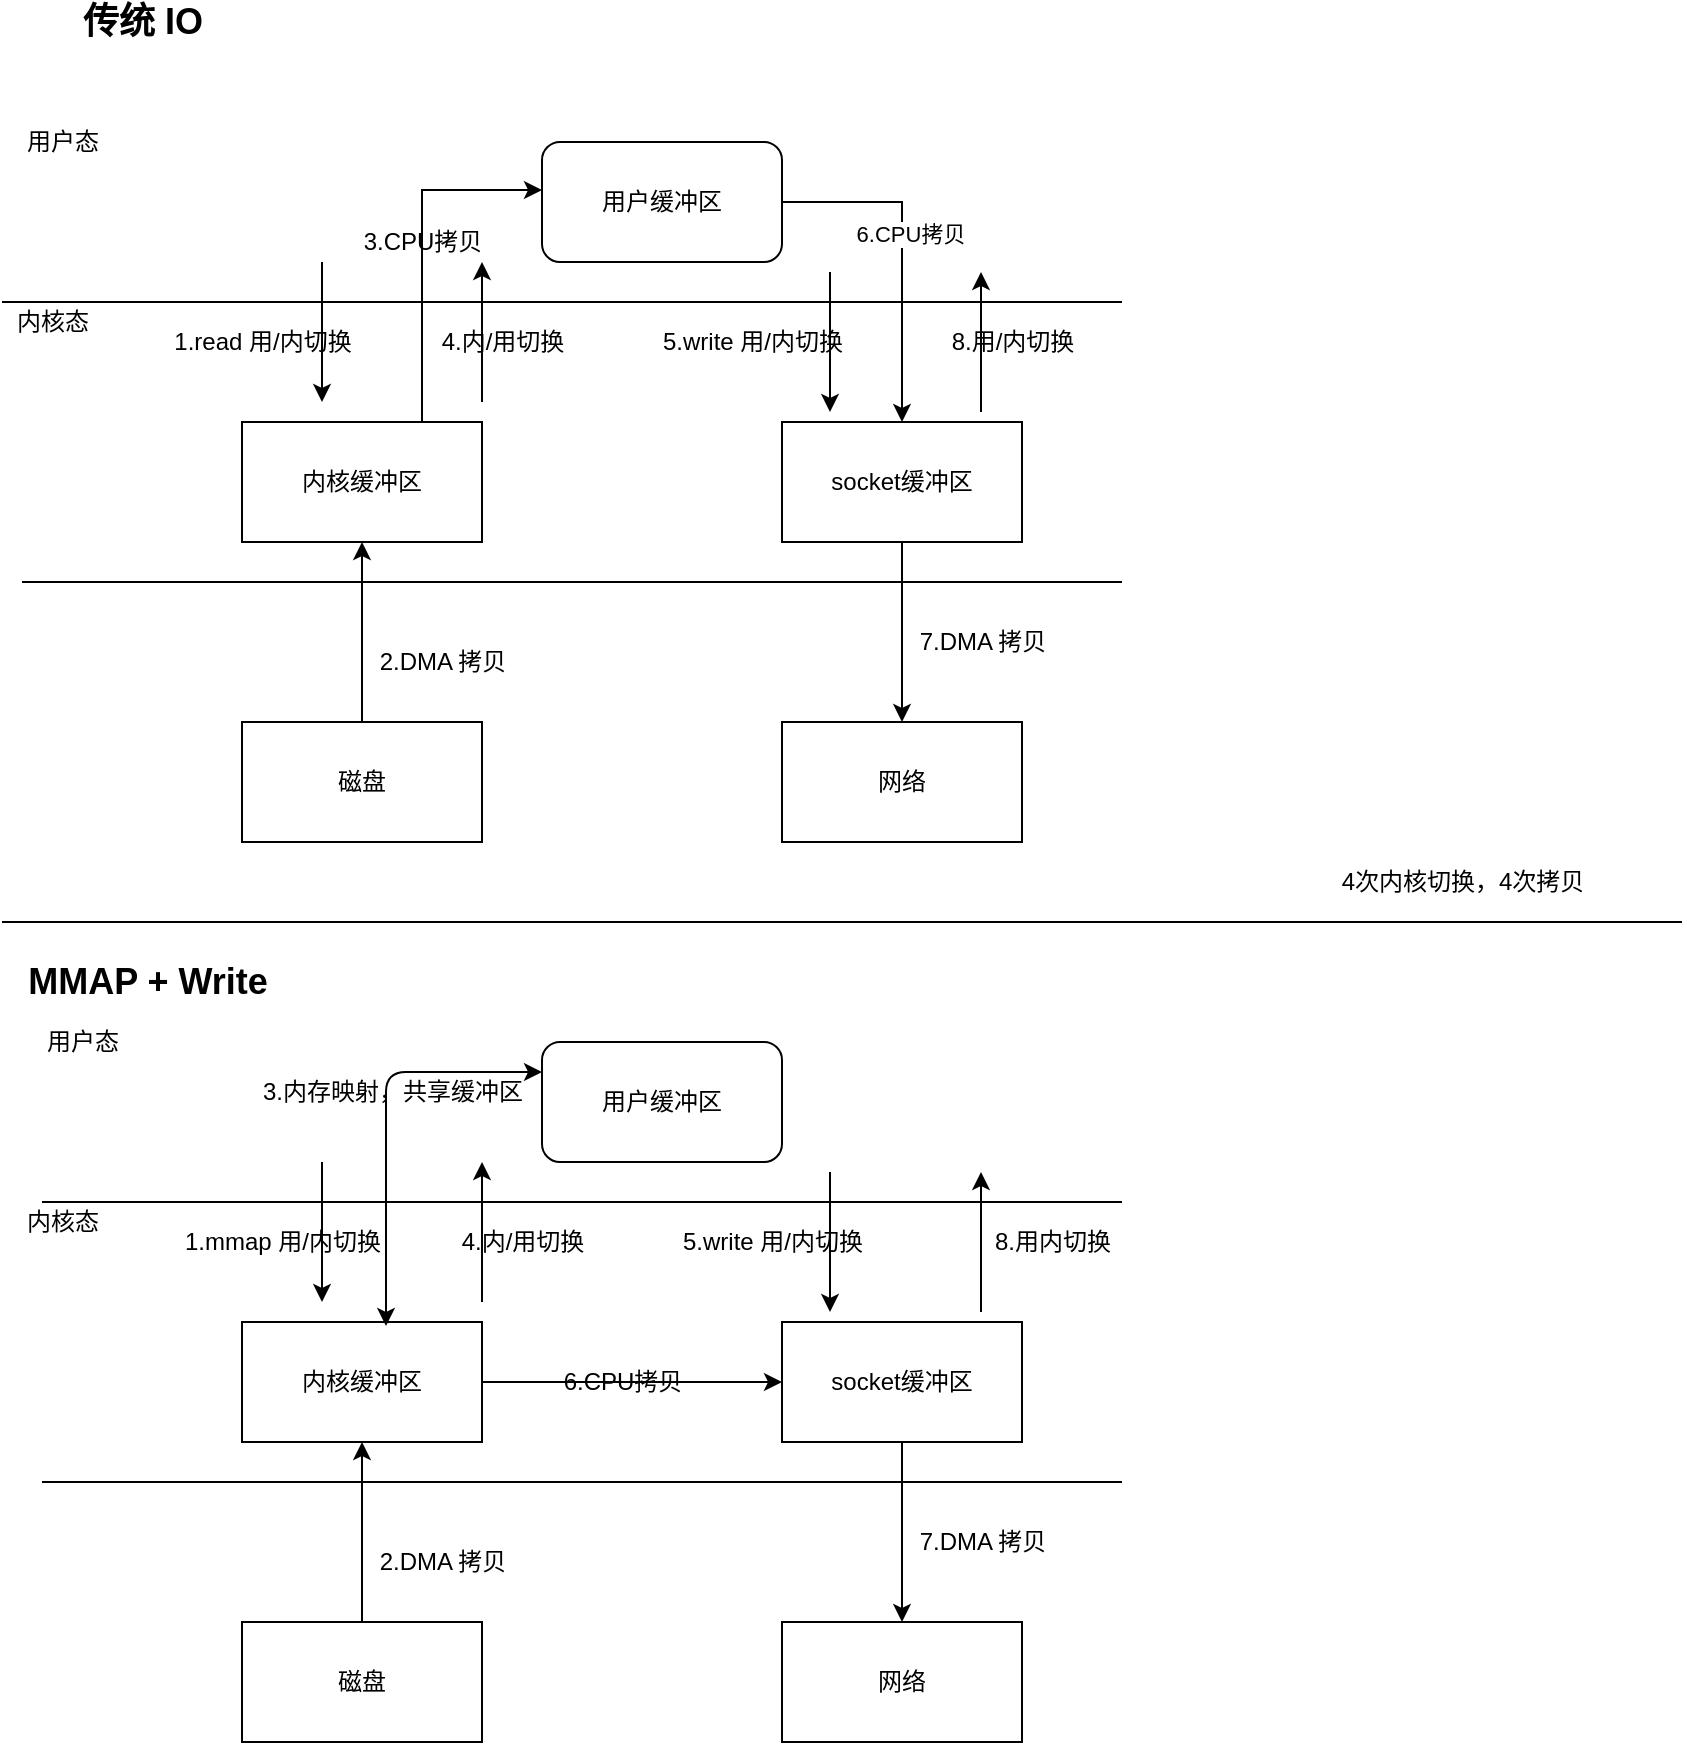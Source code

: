 <mxfile version="14.4.9" type="github">
  <diagram id="V6T-JINNdeztCLieIxA7" name="第 1 页">
    <mxGraphModel dx="1662" dy="762" grid="1" gridSize="10" guides="1" tooltips="1" connect="1" arrows="1" fold="1" page="1" pageScale="1" pageWidth="827" pageHeight="1169" math="0" shadow="0">
      <root>
        <mxCell id="0" />
        <mxCell id="1" parent="0" />
        <mxCell id="2hdoz_TaFL5Y_7VzHWYw-22" style="edgeStyle=orthogonalEdgeStyle;rounded=0;orthogonalLoop=1;jettySize=auto;html=1;exitX=1;exitY=0.5;exitDx=0;exitDy=0;" edge="1" parent="1" source="2hdoz_TaFL5Y_7VzHWYw-1" target="2hdoz_TaFL5Y_7VzHWYw-7">
          <mxGeometry relative="1" as="geometry" />
        </mxCell>
        <mxCell id="2hdoz_TaFL5Y_7VzHWYw-23" value="6.CPU拷贝" style="edgeLabel;html=1;align=center;verticalAlign=middle;resizable=0;points=[];" vertex="1" connectable="0" parent="2hdoz_TaFL5Y_7VzHWYw-22">
          <mxGeometry x="-0.106" y="4" relative="1" as="geometry">
            <mxPoint as="offset" />
          </mxGeometry>
        </mxCell>
        <mxCell id="2hdoz_TaFL5Y_7VzHWYw-1" value="用户缓冲区" style="rounded=1;whiteSpace=wrap;html=1;" vertex="1" parent="1">
          <mxGeometry x="270" y="110" width="120" height="60" as="geometry" />
        </mxCell>
        <mxCell id="2hdoz_TaFL5Y_7VzHWYw-2" value="" style="endArrow=none;html=1;" edge="1" parent="1">
          <mxGeometry width="50" height="50" relative="1" as="geometry">
            <mxPoint y="190" as="sourcePoint" />
            <mxPoint x="560" y="190" as="targetPoint" />
          </mxGeometry>
        </mxCell>
        <mxCell id="2hdoz_TaFL5Y_7VzHWYw-3" value="用户态" style="text;html=1;align=center;verticalAlign=middle;resizable=0;points=[];autosize=1;" vertex="1" parent="1">
          <mxGeometry x="5" y="100" width="50" height="20" as="geometry" />
        </mxCell>
        <mxCell id="2hdoz_TaFL5Y_7VzHWYw-4" value="" style="endArrow=none;html=1;" edge="1" parent="1">
          <mxGeometry width="50" height="50" relative="1" as="geometry">
            <mxPoint x="10" y="330" as="sourcePoint" />
            <mxPoint x="560" y="330" as="targetPoint" />
          </mxGeometry>
        </mxCell>
        <mxCell id="2hdoz_TaFL5Y_7VzHWYw-5" value="内核态" style="text;html=1;align=center;verticalAlign=middle;resizable=0;points=[];autosize=1;" vertex="1" parent="1">
          <mxGeometry y="190" width="50" height="20" as="geometry" />
        </mxCell>
        <mxCell id="2hdoz_TaFL5Y_7VzHWYw-14" style="edgeStyle=orthogonalEdgeStyle;rounded=0;orthogonalLoop=1;jettySize=auto;html=1;exitX=0.75;exitY=0;exitDx=0;exitDy=0;entryX=0;entryY=0.4;entryDx=0;entryDy=0;entryPerimeter=0;" edge="1" parent="1" source="2hdoz_TaFL5Y_7VzHWYw-6" target="2hdoz_TaFL5Y_7VzHWYw-1">
          <mxGeometry relative="1" as="geometry" />
        </mxCell>
        <mxCell id="2hdoz_TaFL5Y_7VzHWYw-6" value="内核缓冲区" style="rounded=0;whiteSpace=wrap;html=1;" vertex="1" parent="1">
          <mxGeometry x="120" y="250" width="120" height="60" as="geometry" />
        </mxCell>
        <mxCell id="2hdoz_TaFL5Y_7VzHWYw-24" style="edgeStyle=orthogonalEdgeStyle;rounded=0;orthogonalLoop=1;jettySize=auto;html=1;exitX=0.5;exitY=1;exitDx=0;exitDy=0;" edge="1" parent="1" source="2hdoz_TaFL5Y_7VzHWYw-7" target="2hdoz_TaFL5Y_7VzHWYw-9">
          <mxGeometry relative="1" as="geometry" />
        </mxCell>
        <mxCell id="2hdoz_TaFL5Y_7VzHWYw-7" value="socket缓冲区" style="rounded=0;whiteSpace=wrap;html=1;" vertex="1" parent="1">
          <mxGeometry x="390" y="250" width="120" height="60" as="geometry" />
        </mxCell>
        <mxCell id="2hdoz_TaFL5Y_7VzHWYw-12" style="edgeStyle=orthogonalEdgeStyle;rounded=0;orthogonalLoop=1;jettySize=auto;html=1;exitX=0.5;exitY=0;exitDx=0;exitDy=0;entryX=0.5;entryY=1;entryDx=0;entryDy=0;" edge="1" parent="1" source="2hdoz_TaFL5Y_7VzHWYw-8" target="2hdoz_TaFL5Y_7VzHWYw-6">
          <mxGeometry relative="1" as="geometry" />
        </mxCell>
        <mxCell id="2hdoz_TaFL5Y_7VzHWYw-8" value="磁盘" style="rounded=0;whiteSpace=wrap;html=1;" vertex="1" parent="1">
          <mxGeometry x="120" y="400" width="120" height="60" as="geometry" />
        </mxCell>
        <mxCell id="2hdoz_TaFL5Y_7VzHWYw-9" value="网络" style="rounded=0;whiteSpace=wrap;html=1;" vertex="1" parent="1">
          <mxGeometry x="390" y="400" width="120" height="60" as="geometry" />
        </mxCell>
        <mxCell id="2hdoz_TaFL5Y_7VzHWYw-10" value="" style="endArrow=classic;html=1;" edge="1" parent="1">
          <mxGeometry width="50" height="50" relative="1" as="geometry">
            <mxPoint x="160" y="170" as="sourcePoint" />
            <mxPoint x="160" y="240" as="targetPoint" />
          </mxGeometry>
        </mxCell>
        <mxCell id="2hdoz_TaFL5Y_7VzHWYw-11" value="1.read 用/内切换" style="text;html=1;align=center;verticalAlign=middle;resizable=0;points=[];autosize=1;" vertex="1" parent="1">
          <mxGeometry x="80" y="200" width="100" height="20" as="geometry" />
        </mxCell>
        <mxCell id="2hdoz_TaFL5Y_7VzHWYw-13" value="2.DMA 拷贝" style="text;html=1;align=center;verticalAlign=middle;resizable=0;points=[];autosize=1;" vertex="1" parent="1">
          <mxGeometry x="180" y="360" width="80" height="20" as="geometry" />
        </mxCell>
        <mxCell id="2hdoz_TaFL5Y_7VzHWYw-15" value="3.CPU拷贝" style="text;html=1;align=center;verticalAlign=middle;resizable=0;points=[];autosize=1;" vertex="1" parent="1">
          <mxGeometry x="175" y="150" width="70" height="20" as="geometry" />
        </mxCell>
        <mxCell id="2hdoz_TaFL5Y_7VzHWYw-16" value="" style="endArrow=classic;html=1;" edge="1" parent="1">
          <mxGeometry width="50" height="50" relative="1" as="geometry">
            <mxPoint x="240" y="240" as="sourcePoint" />
            <mxPoint x="240" y="170" as="targetPoint" />
          </mxGeometry>
        </mxCell>
        <mxCell id="2hdoz_TaFL5Y_7VzHWYw-18" value="4.内/用切换" style="text;html=1;align=center;verticalAlign=middle;resizable=0;points=[];autosize=1;" vertex="1" parent="1">
          <mxGeometry x="210" y="200" width="80" height="20" as="geometry" />
        </mxCell>
        <mxCell id="2hdoz_TaFL5Y_7VzHWYw-20" value="" style="endArrow=classic;html=1;" edge="1" parent="1">
          <mxGeometry width="50" height="50" relative="1" as="geometry">
            <mxPoint x="414" y="175" as="sourcePoint" />
            <mxPoint x="414" y="245" as="targetPoint" />
          </mxGeometry>
        </mxCell>
        <mxCell id="2hdoz_TaFL5Y_7VzHWYw-21" value="5.write 用/内切换" style="text;html=1;align=center;verticalAlign=middle;resizable=0;points=[];autosize=1;" vertex="1" parent="1">
          <mxGeometry x="320" y="200" width="110" height="20" as="geometry" />
        </mxCell>
        <mxCell id="2hdoz_TaFL5Y_7VzHWYw-25" value="7.DMA 拷贝" style="text;html=1;align=center;verticalAlign=middle;resizable=0;points=[];autosize=1;" vertex="1" parent="1">
          <mxGeometry x="450" y="350" width="80" height="20" as="geometry" />
        </mxCell>
        <mxCell id="2hdoz_TaFL5Y_7VzHWYw-26" value="" style="endArrow=classic;html=1;" edge="1" parent="1">
          <mxGeometry width="50" height="50" relative="1" as="geometry">
            <mxPoint x="489.5" y="245" as="sourcePoint" />
            <mxPoint x="489.5" y="175" as="targetPoint" />
          </mxGeometry>
        </mxCell>
        <mxCell id="2hdoz_TaFL5Y_7VzHWYw-27" value="8.用/内切换" style="text;html=1;align=center;verticalAlign=middle;resizable=0;points=[];autosize=1;" vertex="1" parent="1">
          <mxGeometry x="465" y="200" width="80" height="20" as="geometry" />
        </mxCell>
        <mxCell id="2hdoz_TaFL5Y_7VzHWYw-28" value="&lt;font style=&quot;font-size: 18px&quot;&gt;&lt;b&gt;传统 IO&lt;/b&gt;&lt;/font&gt;" style="text;html=1;align=center;verticalAlign=middle;resizable=0;points=[];autosize=1;" vertex="1" parent="1">
          <mxGeometry x="30" y="40" width="80" height="20" as="geometry" />
        </mxCell>
        <mxCell id="2hdoz_TaFL5Y_7VzHWYw-30" value="" style="endArrow=none;html=1;" edge="1" parent="1">
          <mxGeometry width="50" height="50" relative="1" as="geometry">
            <mxPoint y="500" as="sourcePoint" />
            <mxPoint x="840" y="500" as="targetPoint" />
          </mxGeometry>
        </mxCell>
        <mxCell id="2hdoz_TaFL5Y_7VzHWYw-31" value="4次内核切换，4次拷贝" style="text;html=1;align=center;verticalAlign=middle;resizable=0;points=[];autosize=1;" vertex="1" parent="1">
          <mxGeometry x="660" y="470" width="140" height="20" as="geometry" />
        </mxCell>
        <mxCell id="2hdoz_TaFL5Y_7VzHWYw-32" value="&lt;font style=&quot;font-size: 18px&quot;&gt;&lt;b&gt;&amp;nbsp;MMAP + Write&lt;br&gt;&lt;/b&gt;&lt;/font&gt;" style="text;html=1;align=center;verticalAlign=middle;resizable=0;points=[];autosize=1;" vertex="1" parent="1">
          <mxGeometry y="520" width="140" height="20" as="geometry" />
        </mxCell>
        <mxCell id="2hdoz_TaFL5Y_7VzHWYw-35" value="用户缓冲区" style="rounded=1;whiteSpace=wrap;html=1;" vertex="1" parent="1">
          <mxGeometry x="270" y="560" width="120" height="60" as="geometry" />
        </mxCell>
        <mxCell id="2hdoz_TaFL5Y_7VzHWYw-36" value="" style="endArrow=none;html=1;" edge="1" parent="1">
          <mxGeometry width="50" height="50" relative="1" as="geometry">
            <mxPoint x="20" y="640" as="sourcePoint" />
            <mxPoint x="560" y="640" as="targetPoint" />
          </mxGeometry>
        </mxCell>
        <mxCell id="2hdoz_TaFL5Y_7VzHWYw-37" value="用户态" style="text;html=1;align=center;verticalAlign=middle;resizable=0;points=[];autosize=1;" vertex="1" parent="1">
          <mxGeometry x="15" y="550" width="50" height="20" as="geometry" />
        </mxCell>
        <mxCell id="2hdoz_TaFL5Y_7VzHWYw-38" value="" style="endArrow=none;html=1;" edge="1" parent="1">
          <mxGeometry width="50" height="50" relative="1" as="geometry">
            <mxPoint x="20" y="780" as="sourcePoint" />
            <mxPoint x="560" y="780" as="targetPoint" />
          </mxGeometry>
        </mxCell>
        <mxCell id="2hdoz_TaFL5Y_7VzHWYw-58" style="edgeStyle=orthogonalEdgeStyle;rounded=0;orthogonalLoop=1;jettySize=auto;html=1;exitX=1;exitY=0.5;exitDx=0;exitDy=0;" edge="1" parent="1" source="2hdoz_TaFL5Y_7VzHWYw-40" target="2hdoz_TaFL5Y_7VzHWYw-42">
          <mxGeometry relative="1" as="geometry" />
        </mxCell>
        <mxCell id="2hdoz_TaFL5Y_7VzHWYw-40" value="内核缓冲区" style="rounded=0;whiteSpace=wrap;html=1;" vertex="1" parent="1">
          <mxGeometry x="120" y="700" width="120" height="60" as="geometry" />
        </mxCell>
        <mxCell id="2hdoz_TaFL5Y_7VzHWYw-41" style="edgeStyle=orthogonalEdgeStyle;rounded=0;orthogonalLoop=1;jettySize=auto;html=1;exitX=0.5;exitY=1;exitDx=0;exitDy=0;" edge="1" source="2hdoz_TaFL5Y_7VzHWYw-42" target="2hdoz_TaFL5Y_7VzHWYw-45" parent="1">
          <mxGeometry relative="1" as="geometry" />
        </mxCell>
        <mxCell id="2hdoz_TaFL5Y_7VzHWYw-42" value="socket缓冲区" style="rounded=0;whiteSpace=wrap;html=1;" vertex="1" parent="1">
          <mxGeometry x="390" y="700" width="120" height="60" as="geometry" />
        </mxCell>
        <mxCell id="2hdoz_TaFL5Y_7VzHWYw-43" style="edgeStyle=orthogonalEdgeStyle;rounded=0;orthogonalLoop=1;jettySize=auto;html=1;exitX=0.5;exitY=0;exitDx=0;exitDy=0;entryX=0.5;entryY=1;entryDx=0;entryDy=0;" edge="1" source="2hdoz_TaFL5Y_7VzHWYw-44" target="2hdoz_TaFL5Y_7VzHWYw-40" parent="1">
          <mxGeometry relative="1" as="geometry" />
        </mxCell>
        <mxCell id="2hdoz_TaFL5Y_7VzHWYw-44" value="磁盘" style="rounded=0;whiteSpace=wrap;html=1;" vertex="1" parent="1">
          <mxGeometry x="120" y="850" width="120" height="60" as="geometry" />
        </mxCell>
        <mxCell id="2hdoz_TaFL5Y_7VzHWYw-45" value="网络" style="rounded=0;whiteSpace=wrap;html=1;" vertex="1" parent="1">
          <mxGeometry x="390" y="850" width="120" height="60" as="geometry" />
        </mxCell>
        <mxCell id="2hdoz_TaFL5Y_7VzHWYw-46" value="" style="endArrow=classic;html=1;" edge="1" parent="1">
          <mxGeometry width="50" height="50" relative="1" as="geometry">
            <mxPoint x="160" y="620" as="sourcePoint" />
            <mxPoint x="160" y="690" as="targetPoint" />
          </mxGeometry>
        </mxCell>
        <mxCell id="2hdoz_TaFL5Y_7VzHWYw-47" value="2.DMA 拷贝" style="text;html=1;align=center;verticalAlign=middle;resizable=0;points=[];autosize=1;" vertex="1" parent="1">
          <mxGeometry x="180" y="810" width="80" height="20" as="geometry" />
        </mxCell>
        <mxCell id="2hdoz_TaFL5Y_7VzHWYw-49" value="" style="endArrow=classic;html=1;" edge="1" parent="1">
          <mxGeometry width="50" height="50" relative="1" as="geometry">
            <mxPoint x="240" y="690" as="sourcePoint" />
            <mxPoint x="240" y="620" as="targetPoint" />
          </mxGeometry>
        </mxCell>
        <mxCell id="2hdoz_TaFL5Y_7VzHWYw-50" value="4.内/用切换" style="text;html=1;align=center;verticalAlign=middle;resizable=0;points=[];autosize=1;" vertex="1" parent="1">
          <mxGeometry x="220" y="650" width="80" height="20" as="geometry" />
        </mxCell>
        <mxCell id="2hdoz_TaFL5Y_7VzHWYw-51" value="" style="endArrow=classic;html=1;" edge="1" parent="1">
          <mxGeometry width="50" height="50" relative="1" as="geometry">
            <mxPoint x="414" y="625" as="sourcePoint" />
            <mxPoint x="414" y="695" as="targetPoint" />
          </mxGeometry>
        </mxCell>
        <mxCell id="2hdoz_TaFL5Y_7VzHWYw-52" value="5.write 用/内切换" style="text;html=1;align=center;verticalAlign=middle;resizable=0;points=[];autosize=1;" vertex="1" parent="1">
          <mxGeometry x="330" y="650" width="110" height="20" as="geometry" />
        </mxCell>
        <mxCell id="2hdoz_TaFL5Y_7VzHWYw-53" value="7.DMA 拷贝" style="text;html=1;align=center;verticalAlign=middle;resizable=0;points=[];autosize=1;" vertex="1" parent="1">
          <mxGeometry x="450" y="800" width="80" height="20" as="geometry" />
        </mxCell>
        <mxCell id="2hdoz_TaFL5Y_7VzHWYw-54" value="" style="endArrow=classic;html=1;" edge="1" parent="1">
          <mxGeometry width="50" height="50" relative="1" as="geometry">
            <mxPoint x="489.5" y="695" as="sourcePoint" />
            <mxPoint x="489.5" y="625" as="targetPoint" />
          </mxGeometry>
        </mxCell>
        <mxCell id="2hdoz_TaFL5Y_7VzHWYw-55" value="内核态" style="text;html=1;align=center;verticalAlign=middle;resizable=0;points=[];autosize=1;" vertex="1" parent="1">
          <mxGeometry x="5" y="640" width="50" height="20" as="geometry" />
        </mxCell>
        <mxCell id="2hdoz_TaFL5Y_7VzHWYw-56" value="1.mmap 用/内切换" style="text;html=1;align=center;verticalAlign=middle;resizable=0;points=[];autosize=1;" vertex="1" parent="1">
          <mxGeometry x="85" y="650" width="110" height="20" as="geometry" />
        </mxCell>
        <mxCell id="2hdoz_TaFL5Y_7VzHWYw-57" value="8.用内切换" style="text;html=1;align=center;verticalAlign=middle;resizable=0;points=[];autosize=1;" vertex="1" parent="1">
          <mxGeometry x="490" y="650" width="70" height="20" as="geometry" />
        </mxCell>
        <mxCell id="2hdoz_TaFL5Y_7VzHWYw-59" value="6.CPU拷贝" style="text;html=1;align=center;verticalAlign=middle;resizable=0;points=[];autosize=1;" vertex="1" parent="1">
          <mxGeometry x="275" y="720" width="70" height="20" as="geometry" />
        </mxCell>
        <mxCell id="2hdoz_TaFL5Y_7VzHWYw-61" value="" style="endArrow=classic;startArrow=classic;html=1;exitX=0.6;exitY=0.033;exitDx=0;exitDy=0;exitPerimeter=0;entryX=0;entryY=0.25;entryDx=0;entryDy=0;" edge="1" parent="1" source="2hdoz_TaFL5Y_7VzHWYw-40" target="2hdoz_TaFL5Y_7VzHWYw-35">
          <mxGeometry width="50" height="50" relative="1" as="geometry">
            <mxPoint x="180" y="610" as="sourcePoint" />
            <mxPoint x="230" y="560" as="targetPoint" />
            <Array as="points">
              <mxPoint x="192" y="575" />
            </Array>
          </mxGeometry>
        </mxCell>
        <mxCell id="2hdoz_TaFL5Y_7VzHWYw-62" value="3.内存映射，共享缓冲区" style="text;html=1;align=center;verticalAlign=middle;resizable=0;points=[];autosize=1;" vertex="1" parent="1">
          <mxGeometry x="120" y="575" width="150" height="20" as="geometry" />
        </mxCell>
      </root>
    </mxGraphModel>
  </diagram>
</mxfile>
